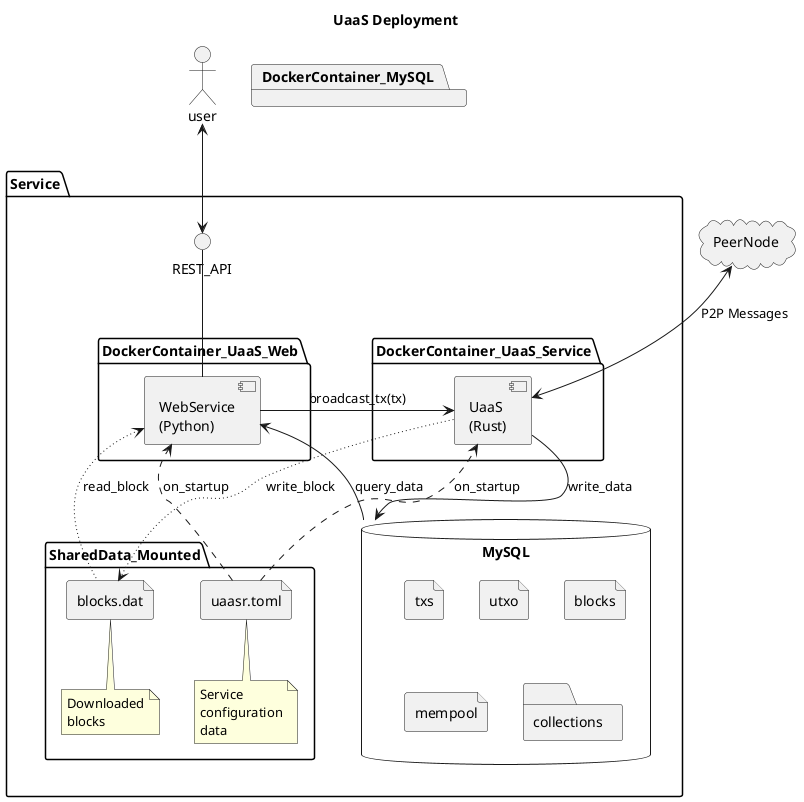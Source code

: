 @startuml
Title UaaS Deployment
' left to right direction

actor user
cloud PeerNode

package Service {
    () "REST_API"

    package DockerContainer_UaaS_Web {
        component "WebService\n(Python)" as WebService
    }

    user <--> REST_API
    REST_API -- WebService


    package DockerContainer_UaaS_Service {
        component "UaaS\n(Rust)" as UaaS
    }

    PeerNode <-down-> UaaS: P2P Messages
    WebService -right-> UaaS: broadcast_tx(tx)

    package SharedData_Mounted {
        file blocks.dat
        note bottom
        Downloaded
        blocks
        end note

        file uaasr.toml
        note bottom
        Service
        configuration
        data
        end note
    }

    uaasr.toml ..> UaaS :on_startup
    uaasr.toml ..> WebService :on_startup

    UaaS --> MySQL : write_data
    WebService <-- MySQL : query_data

    UaaS ~~> blocks.dat :write_block
    WebService <~~ blocks.dat: read_block

}

package DockerContainer_MySQL {
    database MySQL  {
        file txs
        file utxo
        file blocks
        file mempool
        folder collections
    }
}


@enduml